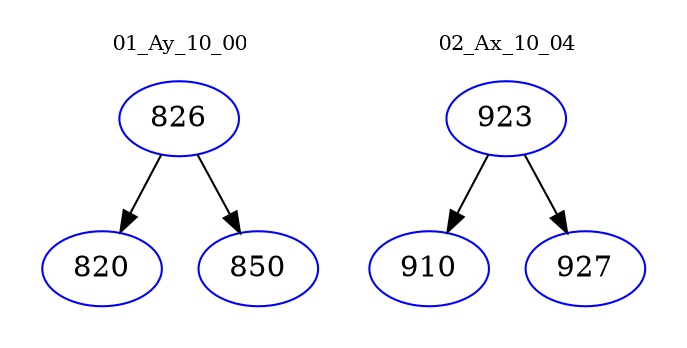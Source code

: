 digraph{
subgraph cluster_0 {
color = white
label = "01_Ay_10_00";
fontsize=10;
T0_826 [label="826", color="blue"]
T0_826 -> T0_820 [color="black"]
T0_820 [label="820", color="blue"]
T0_826 -> T0_850 [color="black"]
T0_850 [label="850", color="blue"]
}
subgraph cluster_1 {
color = white
label = "02_Ax_10_04";
fontsize=10;
T1_923 [label="923", color="blue"]
T1_923 -> T1_910 [color="black"]
T1_910 [label="910", color="blue"]
T1_923 -> T1_927 [color="black"]
T1_927 [label="927", color="blue"]
}
}
